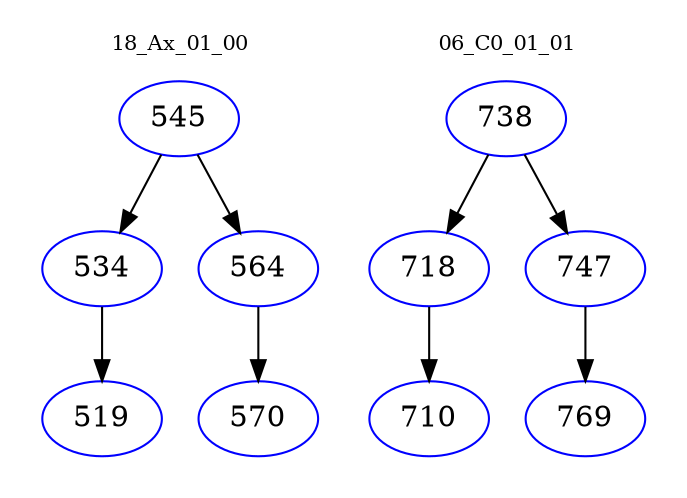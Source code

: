 digraph{
subgraph cluster_0 {
color = white
label = "18_Ax_01_00";
fontsize=10;
T0_545 [label="545", color="blue"]
T0_545 -> T0_534 [color="black"]
T0_534 [label="534", color="blue"]
T0_534 -> T0_519 [color="black"]
T0_519 [label="519", color="blue"]
T0_545 -> T0_564 [color="black"]
T0_564 [label="564", color="blue"]
T0_564 -> T0_570 [color="black"]
T0_570 [label="570", color="blue"]
}
subgraph cluster_1 {
color = white
label = "06_C0_01_01";
fontsize=10;
T1_738 [label="738", color="blue"]
T1_738 -> T1_718 [color="black"]
T1_718 [label="718", color="blue"]
T1_718 -> T1_710 [color="black"]
T1_710 [label="710", color="blue"]
T1_738 -> T1_747 [color="black"]
T1_747 [label="747", color="blue"]
T1_747 -> T1_769 [color="black"]
T1_769 [label="769", color="blue"]
}
}
